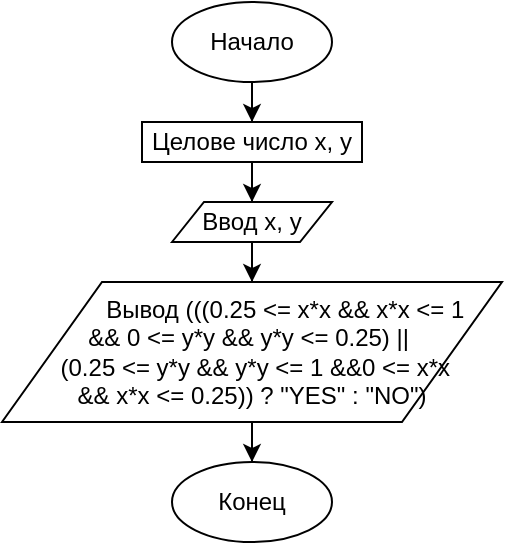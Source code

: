 <mxfile version="13.1.14"><diagram id="Hsi1N0cberL_-BoPGEi5" name="Page-1"><mxGraphModel dx="530" dy="234" grid="1" gridSize="10" guides="1" tooltips="1" connect="1" arrows="1" fold="1" page="1" pageScale="1" pageWidth="850" pageHeight="1100" math="0" shadow="0"><root><mxCell id="0"/><mxCell id="1" parent="0"/><mxCell id="LDhQOHuRyV1jIk14AgpL-1368" style="edgeStyle=orthogonalEdgeStyle;rounded=0;orthogonalLoop=1;jettySize=auto;html=1;entryX=0.5;entryY=0;entryDx=0;entryDy=0;" edge="1" parent="1" source="LDhQOHuRyV1jIk14AgpL-1369" target="LDhQOHuRyV1jIk14AgpL-1374"><mxGeometry relative="1" as="geometry"/></mxCell><mxCell id="LDhQOHuRyV1jIk14AgpL-1369" value="Начало" style="ellipse;whiteSpace=wrap;html=1;" vertex="1" parent="1"><mxGeometry x="305" y="300" width="80" height="40" as="geometry"/></mxCell><mxCell id="LDhQOHuRyV1jIk14AgpL-1370" style="edgeStyle=orthogonalEdgeStyle;rounded=0;orthogonalLoop=1;jettySize=auto;html=1;entryX=0.5;entryY=0;entryDx=0;entryDy=0;" edge="1" parent="1" source="LDhQOHuRyV1jIk14AgpL-1371" target="LDhQOHuRyV1jIk14AgpL-1372"><mxGeometry relative="1" as="geometry"/></mxCell><mxCell id="LDhQOHuRyV1jIk14AgpL-1371" value="&amp;nbsp; &amp;nbsp; &amp;nbsp; &amp;nbsp; &amp;nbsp; Вывод&amp;nbsp;&lt;span&gt;(((0.25 &amp;lt;= x*x &amp;amp;&amp;amp; x*x &amp;lt;= 1 &lt;br&gt;&amp;amp;&amp;amp;&amp;nbsp;0 &amp;lt;= y*y &amp;amp;&amp;amp; y*y &amp;lt;= 0.25) ||&amp;nbsp;&lt;/span&gt;&lt;div&gt;&amp;nbsp; (0.25 &amp;lt;= y*y &amp;amp;&amp;amp; y*y &amp;lt;= 1 &amp;amp;&amp;amp;&lt;span&gt;0 &amp;lt;= x*x&amp;nbsp;&lt;/span&gt;&lt;/div&gt;&lt;div&gt;&amp;amp;&amp;amp; x*x &amp;lt;= 0.25)) ?&amp;nbsp;&lt;span&gt;&quot;YES&quot; : &quot;NO&quot;)&lt;/span&gt;&lt;/div&gt;" style="shape=parallelogram;perimeter=parallelogramPerimeter;whiteSpace=wrap;html=1;" vertex="1" parent="1"><mxGeometry x="220" y="440" width="250" height="70" as="geometry"/></mxCell><mxCell id="LDhQOHuRyV1jIk14AgpL-1372" value="Конец" style="ellipse;whiteSpace=wrap;html=1;" vertex="1" parent="1"><mxGeometry x="305" y="530" width="80" height="40" as="geometry"/></mxCell><mxCell id="LDhQOHuRyV1jIk14AgpL-1373" style="edgeStyle=orthogonalEdgeStyle;rounded=0;orthogonalLoop=1;jettySize=auto;html=1;" edge="1" parent="1" source="LDhQOHuRyV1jIk14AgpL-1374" target="LDhQOHuRyV1jIk14AgpL-1376"><mxGeometry relative="1" as="geometry"/></mxCell><mxCell id="LDhQOHuRyV1jIk14AgpL-1374" value="Целове число&amp;nbsp;x, y" style="rounded=0;whiteSpace=wrap;html=1;" vertex="1" parent="1"><mxGeometry x="290" y="360" width="110" height="20" as="geometry"/></mxCell><mxCell id="LDhQOHuRyV1jIk14AgpL-1375" style="edgeStyle=orthogonalEdgeStyle;rounded=0;orthogonalLoop=1;jettySize=auto;html=1;entryX=0.5;entryY=0;entryDx=0;entryDy=0;" edge="1" parent="1" source="LDhQOHuRyV1jIk14AgpL-1376" target="LDhQOHuRyV1jIk14AgpL-1371"><mxGeometry relative="1" as="geometry"/></mxCell><mxCell id="LDhQOHuRyV1jIk14AgpL-1376" value="Ввод&amp;nbsp;x, y" style="shape=parallelogram;perimeter=parallelogramPerimeter;whiteSpace=wrap;html=1;" vertex="1" parent="1"><mxGeometry x="305" y="400" width="80" height="20" as="geometry"/></mxCell></root></mxGraphModel></diagram></mxfile>